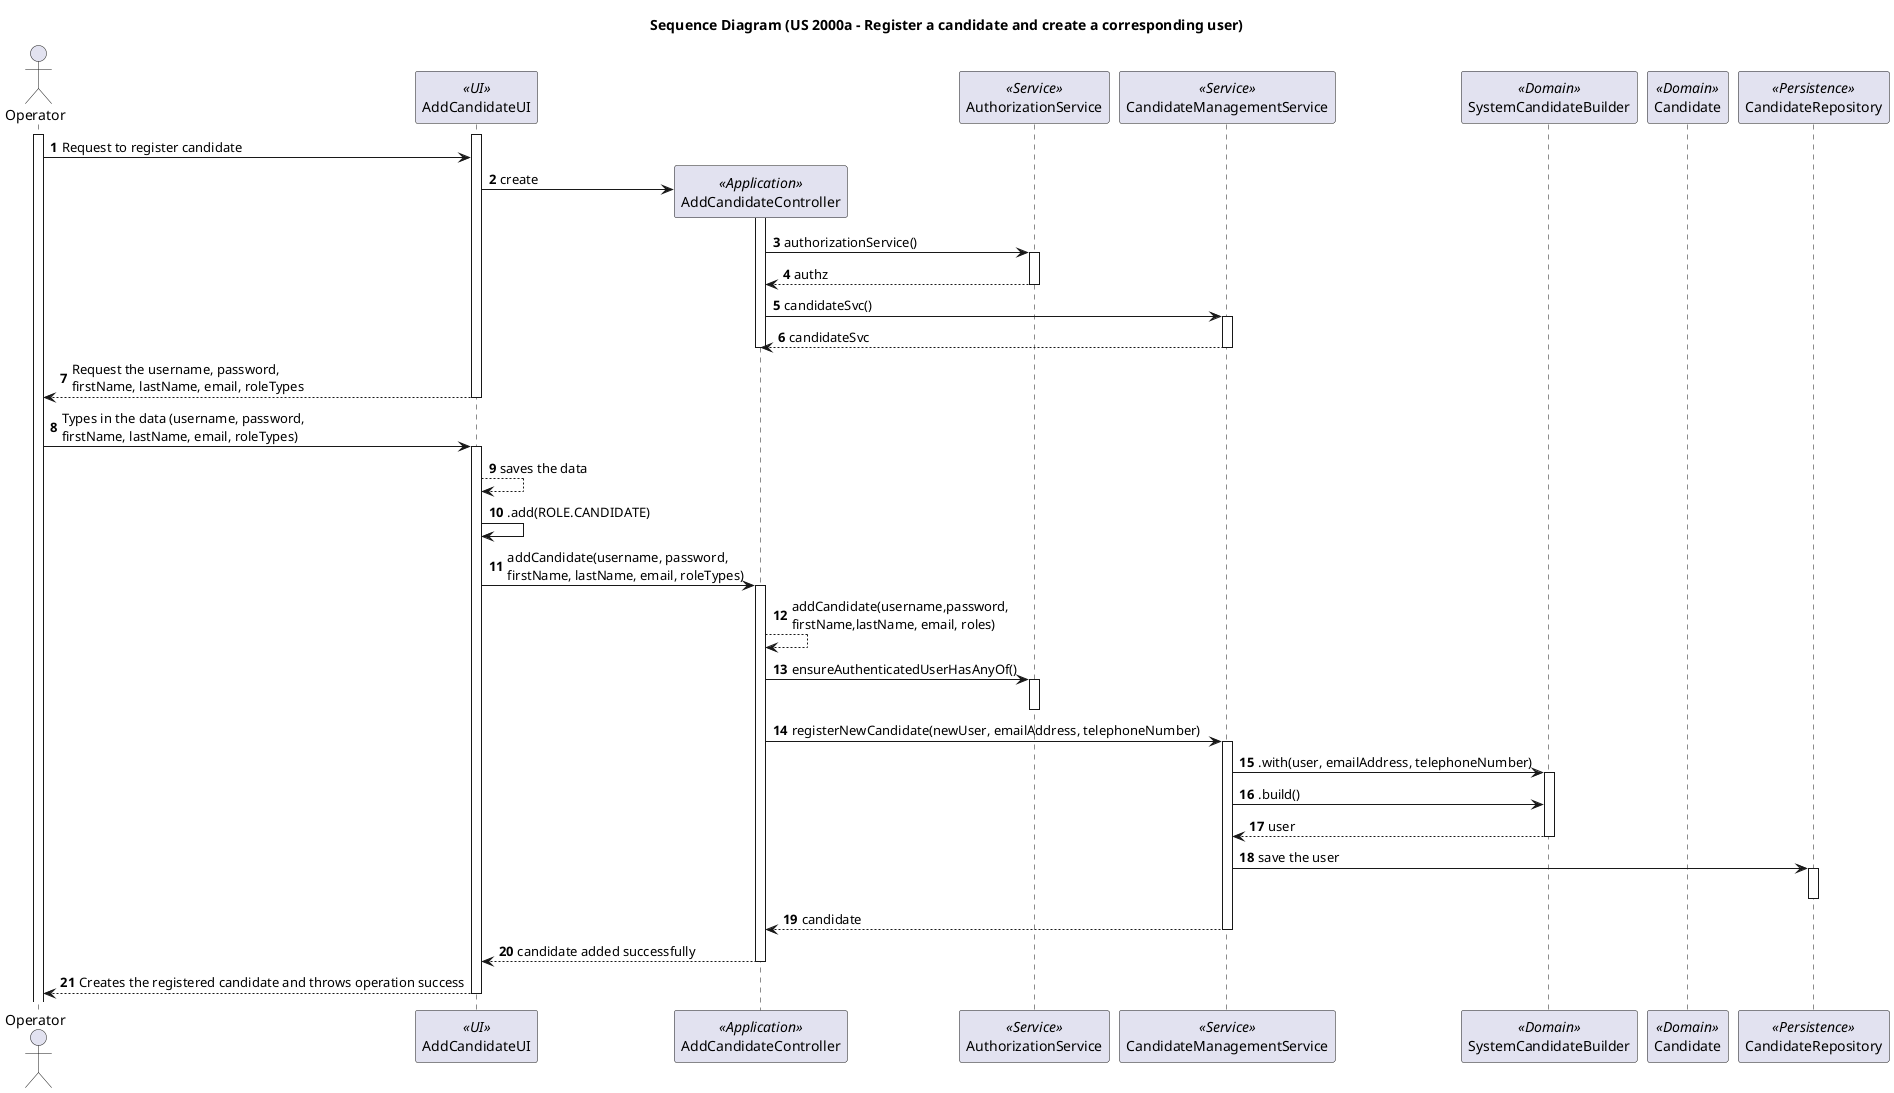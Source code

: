 @startuml
title Sequence Diagram (US 2000a - Register a candidate and create a corresponding user)

autonumber
actor Operator as Operator
participant AddCandidateUI as UI <<UI>>
participant AddCandidateController as CTRL <<Application>>
participant AuthorizationService as AS <<Service>>
participant CandidateManagementService as UMS <<Service>>
participant SystemCandidateBuilder as SUB <<Domain>>
participant Candidate as C <<Domain>>
participant CandidateRepository as CRepo <<Persistence>>


activate Operator
activate UI
Operator -> UI: Request to register candidate

UI -> CTRL**:create
activate CTRL
CTRL -> AS : authorizationService()
activate AS
AS --> CTRL: authz
deactivate AS
CTRL-> UMS : candidateSvc()
activate UMS
UMS-->CTRL: candidateSvc
deactivate UMS
deactivate CTRL
UI --> Operator: Request the username, password, \nfirstName, lastName, email, roleTypes
deactivate UI
Operator -> UI: Types in the data (username, password, \nfirstName, lastName, email, roleTypes)
activate UI
UI-->UI : saves the data
UI-> UI : .add(ROLE.CANDIDATE)
UI-> CTRL: addCandidate(username, password, \nfirstName, lastName, email, roleTypes)
activate CTRL
CTRL-->CTRL: addCandidate(username,password, \nfirstName,lastName, email, roles)
CTRL->AS : ensureAuthenticatedUserHasAnyOf()
activate AS
deactivate AS
CTRL-> UMS : registerNewCandidate(newUser, emailAddress, telephoneNumber)
activate UMS
UMS->SUB: .with(user, emailAddress, telephoneNumber)
activate SUB
UMS-> SUB: .build()
SUB--> UMS: user
deactivate SUB
UMS->CRepo: save the user
activate CRepo
deactivate CRepo
UMS-->CTRL: candidate
deactivate UMS
CTRL-->UI : candidate added successfully
deactivate CTRL
UI --> Operator: Creates the registered candidate and throws operation success
deactivate UI

@enduml